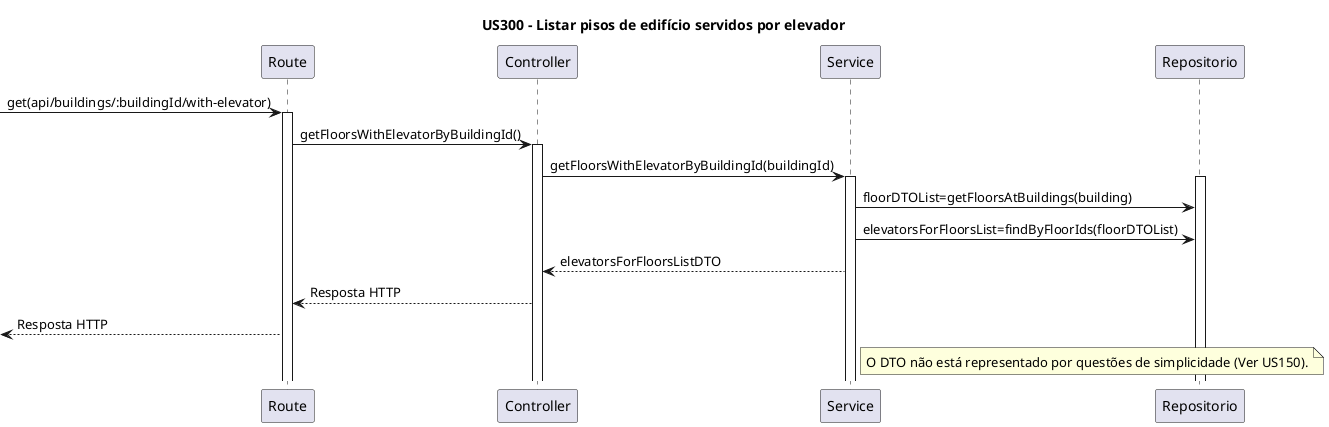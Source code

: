 @startuml
title US300 - Listar pisos de edifício servidos por elevador

participant "Route" as Route
participant "Controller" as Controller
participant "Service" as Service
participant "Repositorio" as Repositorio

 -> Route : get(api/buildings/:buildingId/with-elevator)
activate Route
Route -> Controller : getFloorsWithElevatorByBuildingId()
activate Controller
Controller -> Service : getFloorsWithElevatorByBuildingId(buildingId)
activate Service
activate Repositorio
Service -> Repositorio : floorDTOList=getFloorsAtBuildings(building)
Service -> Repositorio : elevatorsForFloorsList=findByFloorIds(floorDTOList)
Service --> Controller : elevatorsForFloorsListDTO
Controller--> Route : Resposta HTTP
<-- Route : Resposta HTTP

note right of Service
O DTO não está representado por questões de simplicidade (Ver US150).
end note
@enduml

